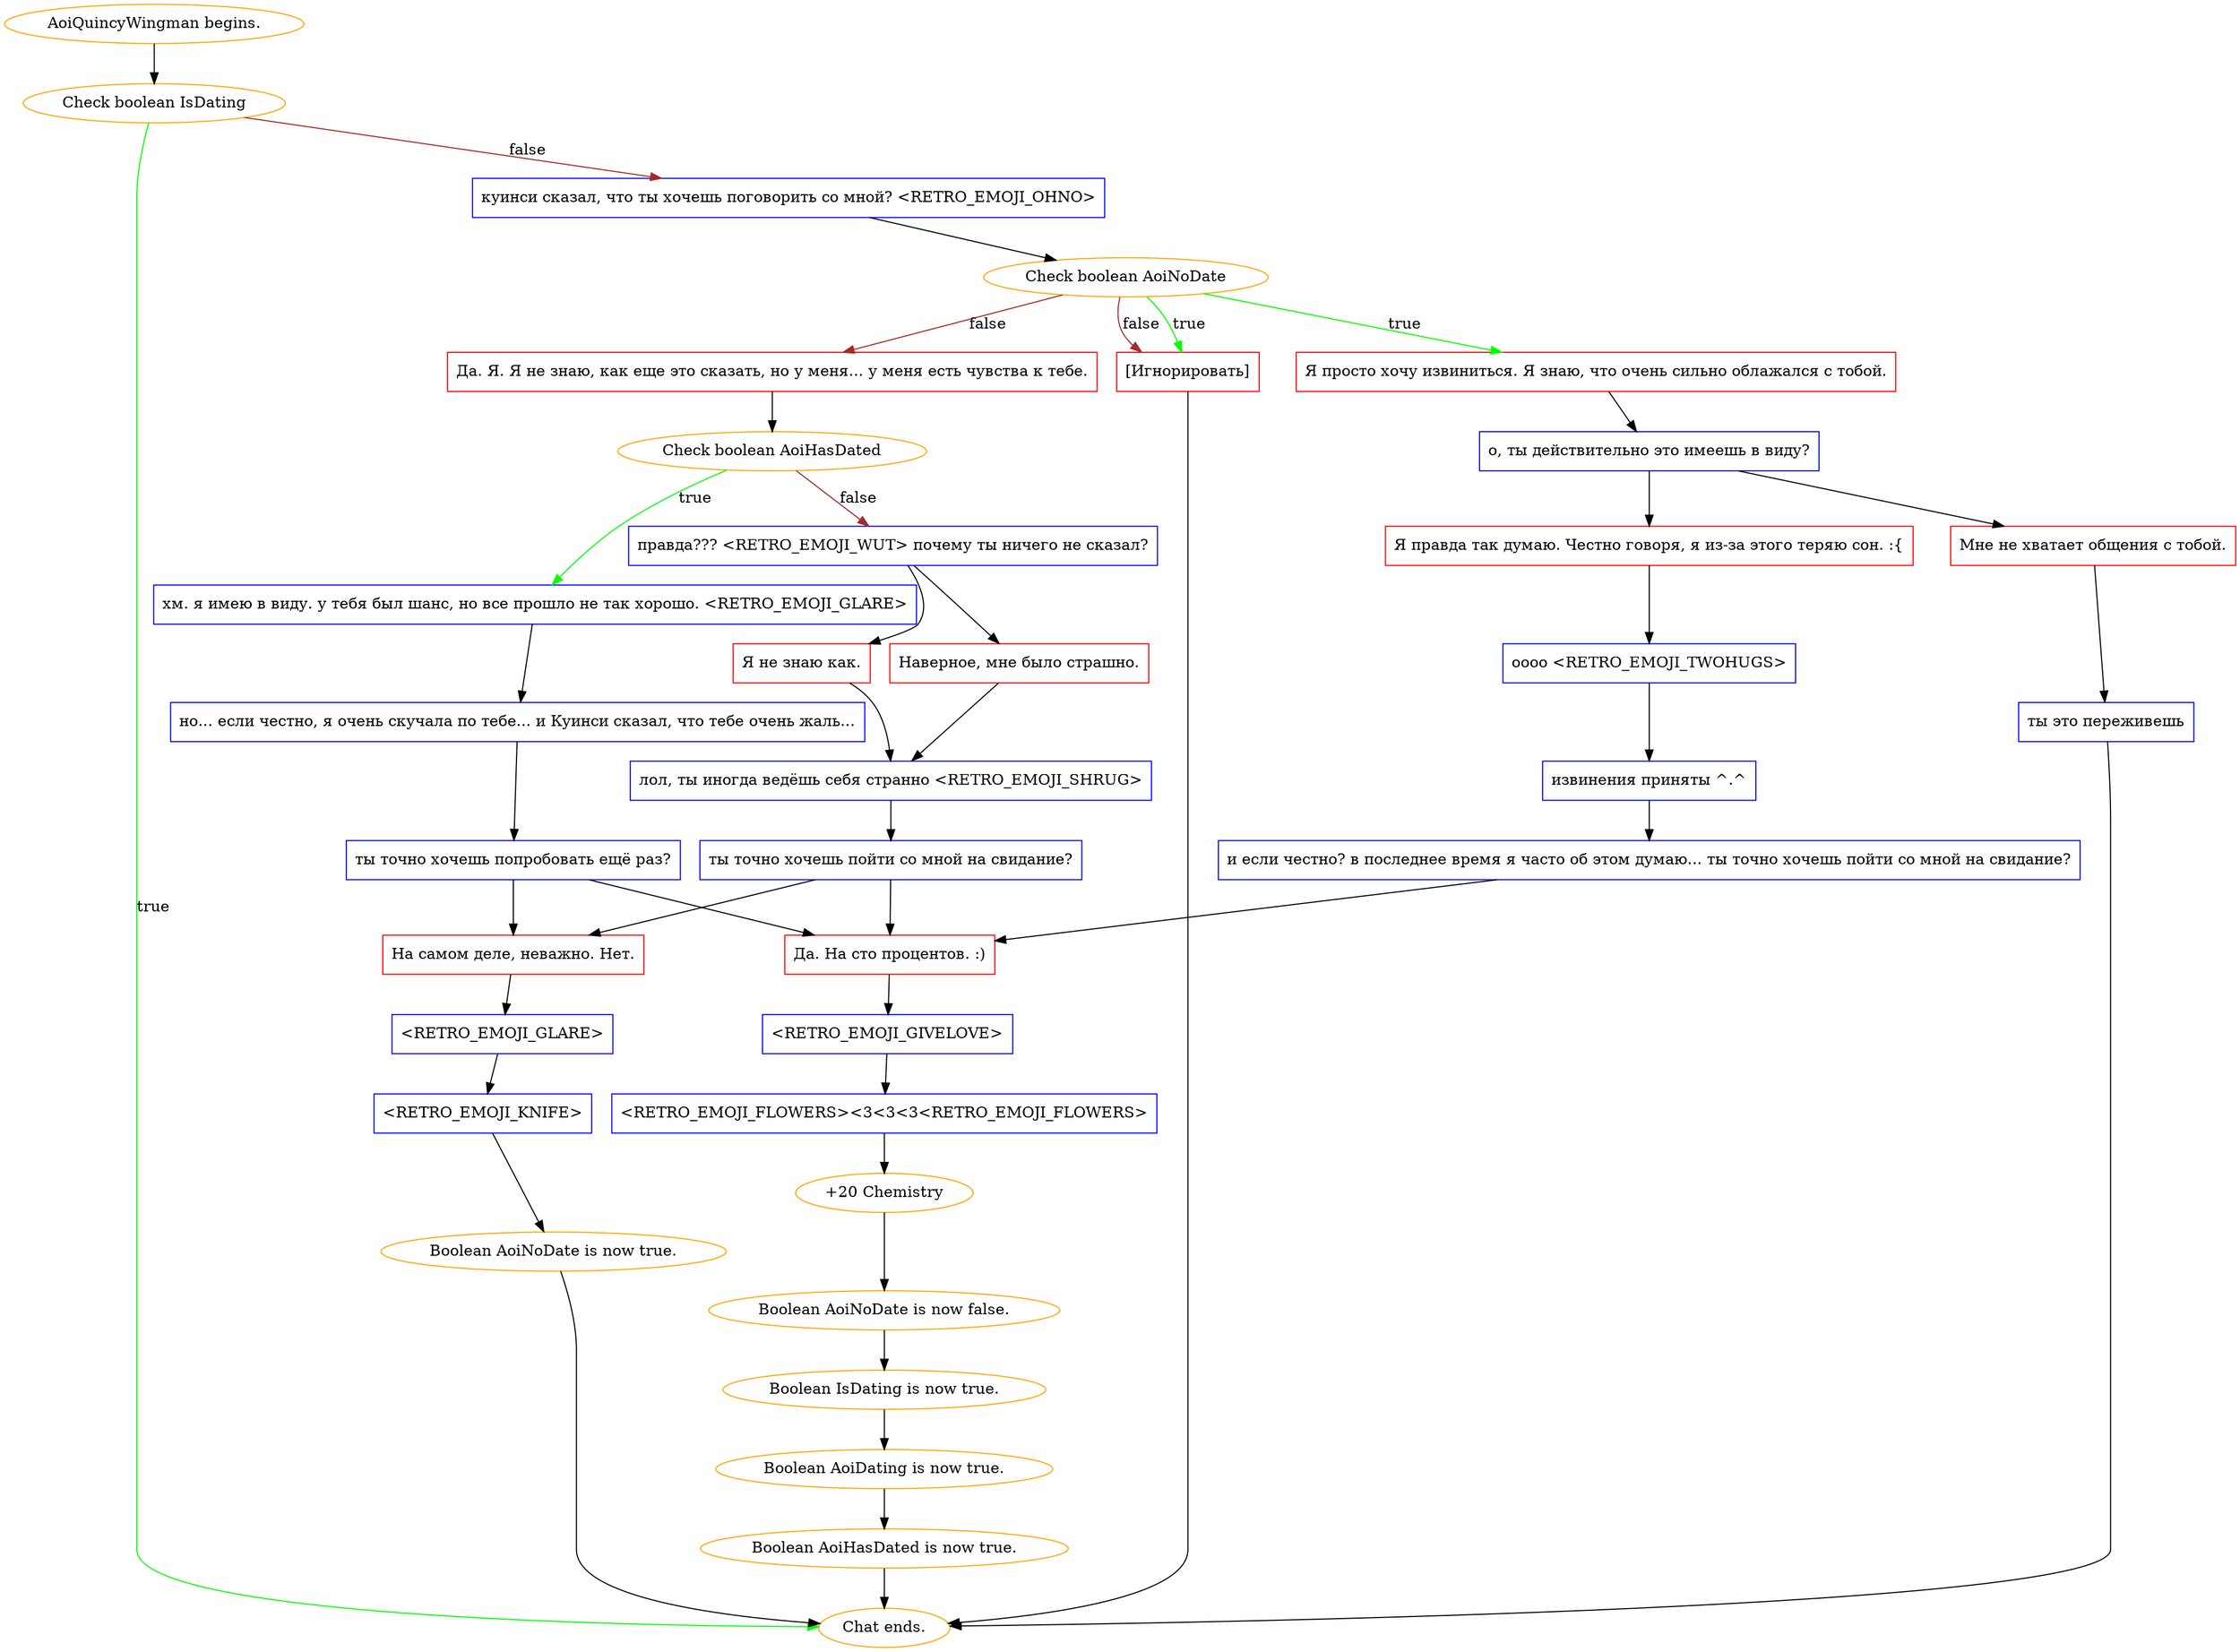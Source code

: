 digraph {
	"AoiQuincyWingman begins." [color=orange];
		"AoiQuincyWingman begins." -> j3019970215;
	j3019970215 [label="Check boolean IsDating",color=orange];
		j3019970215 -> "Chat ends." [label=true,color=green];
		j3019970215 -> j4152368388 [label=false,color=brown];
	"Chat ends." [color=orange];
	j4152368388 [label="куинси сказал, что ты хочешь поговорить со мной? <RETRO_EMOJI_OHNO>",shape=box,color=blue];
		j4152368388 -> j2090659694;
	j2090659694 [label="Check boolean AoiNoDate",color=orange];
		j2090659694 -> j199936554 [label=true,color=green];
		j2090659694 -> j3456118237 [label=true,color=green];
		j2090659694 -> j3792682017 [label=false,color=brown];
		j2090659694 -> j3456118237 [label=false,color=brown];
	j199936554 [label="Я просто хочу извиниться. Я знаю, что очень сильно облажался с тобой.",shape=box,color=red];
		j199936554 -> j2757906527;
	j3456118237 [label="[Игнорировать]",shape=box,color=red];
		j3456118237 -> "Chat ends.";
	j3792682017 [label="Да. Я. Я не знаю, как еще это сказать, но у меня... у меня есть чувства к тебе.",shape=box,color=red];
		j3792682017 -> j2092692906;
	j2757906527 [label="о, ты действительно это имеешь в виду?",shape=box,color=blue];
		j2757906527 -> j971871135;
		j2757906527 -> j1808686005;
	j2092692906 [label="Check boolean AoiHasDated",color=orange];
		j2092692906 -> j3754028442 [label=true,color=green];
		j2092692906 -> j1401682567 [label=false,color=brown];
	j971871135 [label="Мне не хватает общения с тобой.",shape=box,color=red];
		j971871135 -> j2194575386;
	j1808686005 [label="Я правда так думаю. Честно говоря, я из-за этого теряю сон. :{",shape=box,color=red];
		j1808686005 -> j3821082762;
	j3754028442 [label="хм. я имею в виду. у тебя был шанс, но все прошло не так хорошо. <RETRO_EMOJI_GLARE>",shape=box,color=blue];
		j3754028442 -> j77359948;
	j1401682567 [label="правда??? <RETRO_EMOJI_WUT> почему ты ничего не сказал?",shape=box,color=blue];
		j1401682567 -> j201278428;
		j1401682567 -> j3596277639;
	j2194575386 [label="ты это переживешь",shape=box,color=blue];
		j2194575386 -> "Chat ends.";
	j3821082762 [label="оооо <RETRO_EMOJI_TWOHUGS>",shape=box,color=blue];
		j3821082762 -> j796136831;
	j77359948 [label="но... если честно, я очень скучала по тебе... и Куинси сказал, что тебе очень жаль...",shape=box,color=blue];
		j77359948 -> j434558642;
	j201278428 [label="Я не знаю как.",shape=box,color=red];
		j201278428 -> j854626428;
	j3596277639 [label="Наверное, мне было страшно.",shape=box,color=red];
		j3596277639 -> j854626428;
	j796136831 [label="извинения приняты ^.^",shape=box,color=blue];
		j796136831 -> j2129817935;
	j434558642 [label="ты точно хочешь попробовать ещё раз?",shape=box,color=blue];
		j434558642 -> j895178500;
		j434558642 -> j1669502158;
	j854626428 [label="лол, ты иногда ведёшь себя странно <RETRO_EMOJI_SHRUG>",shape=box,color=blue];
		j854626428 -> j2718215948;
	j2129817935 [label="и если честно? в последнее время я часто об этом думаю... ты точно хочешь пойти со мной на свидание?",shape=box,color=blue];
		j2129817935 -> j1669502158;
	j895178500 [label="На самом деле, неважно. Нет.",shape=box,color=red];
		j895178500 -> j3052766069;
	j1669502158 [label="Да. На сто процентов. :)",shape=box,color=red];
		j1669502158 -> j3547614891;
	j2718215948 [label="ты точно хочешь пойти со мной на свидание?",shape=box,color=blue];
		j2718215948 -> j895178500;
		j2718215948 -> j1669502158;
	j3052766069 [label="<RETRO_EMOJI_GLARE>",shape=box,color=blue];
		j3052766069 -> j1929523632;
	j3547614891 [label="<RETRO_EMOJI_GIVELOVE>",shape=box,color=blue];
		j3547614891 -> j3887382278;
	j1929523632 [label="<RETRO_EMOJI_KNIFE>",shape=box,color=blue];
		j1929523632 -> j2246494386;
	j3887382278 [label="<RETRO_EMOJI_FLOWERS><3<3<3<RETRO_EMOJI_FLOWERS>",shape=box,color=blue];
		j3887382278 -> j1201894450;
	j2246494386 [label="Boolean AoiNoDate is now true.",color=orange];
		j2246494386 -> "Chat ends.";
	j1201894450 [label="+20 Chemistry",color=orange];
		j1201894450 -> j464508756;
	j464508756 [label="Boolean AoiNoDate is now false.",color=orange];
		j464508756 -> j582697020;
	j582697020 [label="Boolean IsDating is now true.",color=orange];
		j582697020 -> j1668092738;
	j1668092738 [label="Boolean AoiDating is now true.",color=orange];
		j1668092738 -> j3997275345;
	j3997275345 [label="Boolean AoiHasDated is now true.",color=orange];
		j3997275345 -> "Chat ends.";
}